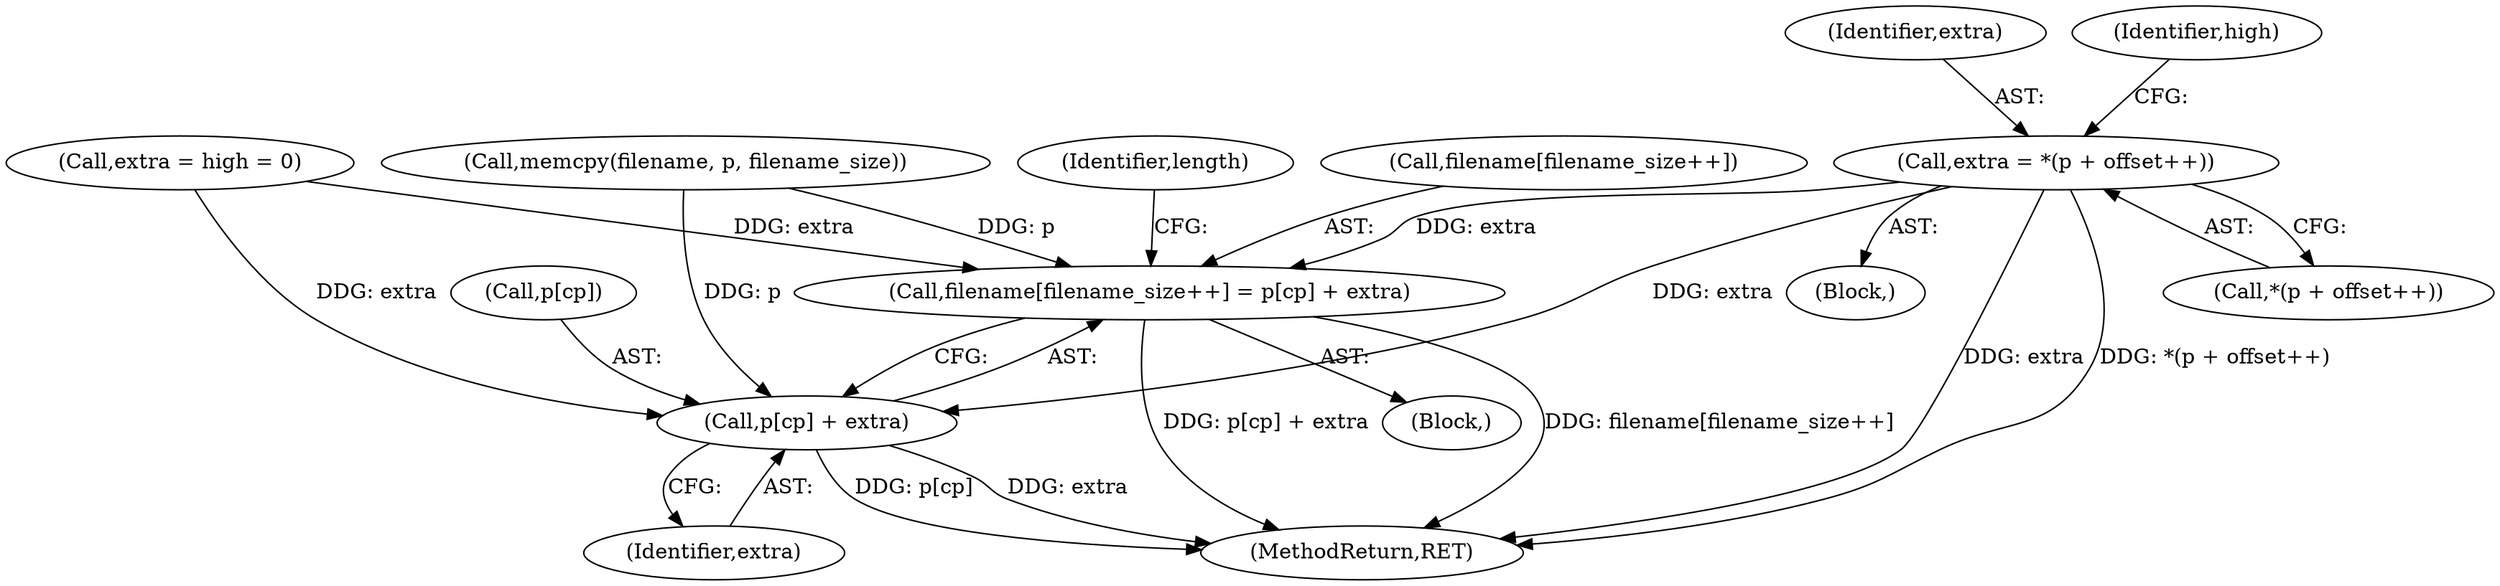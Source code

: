 digraph "0_libarchive_5562545b5562f6d12a4ef991fae158bf4ccf92b6@integer" {
"1000869" [label="(Call,extra = *(p + offset++))"];
"1000913" [label="(Call,filename[filename_size++] = p[cp] + extra)"];
"1000918" [label="(Call,p[cp] + extra)"];
"1000882" [label="(Call,extra = high = 0)"];
"1000699" [label="(Call,memcpy(filename, p, filename_size))"];
"1000919" [label="(Call,p[cp])"];
"1000870" [label="(Identifier,extra)"];
"1000918" [label="(Call,p[cp] + extra)"];
"1000914" [label="(Call,filename[filename_size++])"];
"1000869" [label="(Call,extra = *(p + offset++))"];
"1000877" [label="(Identifier,high)"];
"1000871" [label="(Call,*(p + offset++))"];
"1000913" [label="(Call,filename[filename_size++] = p[cp] + extra)"];
"1000924" [label="(Identifier,length)"];
"1000868" [label="(Block,)"];
"1001741" [label="(MethodReturn,RET)"];
"1000922" [label="(Identifier,extra)"];
"1000900" [label="(Block,)"];
"1000869" -> "1000868"  [label="AST: "];
"1000869" -> "1000871"  [label="CFG: "];
"1000870" -> "1000869"  [label="AST: "];
"1000871" -> "1000869"  [label="AST: "];
"1000877" -> "1000869"  [label="CFG: "];
"1000869" -> "1001741"  [label="DDG: extra"];
"1000869" -> "1001741"  [label="DDG: *(p + offset++)"];
"1000869" -> "1000913"  [label="DDG: extra"];
"1000869" -> "1000918"  [label="DDG: extra"];
"1000913" -> "1000900"  [label="AST: "];
"1000913" -> "1000918"  [label="CFG: "];
"1000914" -> "1000913"  [label="AST: "];
"1000918" -> "1000913"  [label="AST: "];
"1000924" -> "1000913"  [label="CFG: "];
"1000913" -> "1001741"  [label="DDG: p[cp] + extra"];
"1000913" -> "1001741"  [label="DDG: filename[filename_size++]"];
"1000699" -> "1000913"  [label="DDG: p"];
"1000882" -> "1000913"  [label="DDG: extra"];
"1000918" -> "1000922"  [label="CFG: "];
"1000919" -> "1000918"  [label="AST: "];
"1000922" -> "1000918"  [label="AST: "];
"1000918" -> "1001741"  [label="DDG: p[cp]"];
"1000918" -> "1001741"  [label="DDG: extra"];
"1000699" -> "1000918"  [label="DDG: p"];
"1000882" -> "1000918"  [label="DDG: extra"];
}
